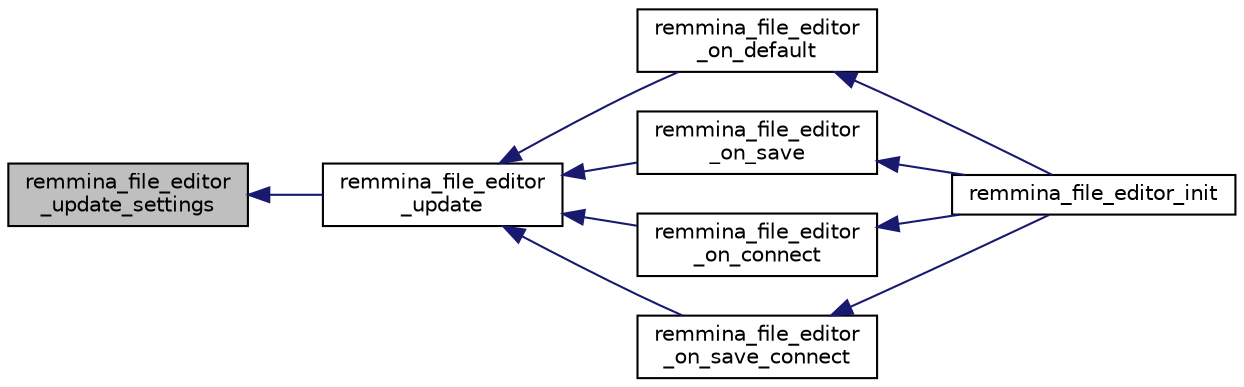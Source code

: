 digraph "remmina_file_editor_update_settings"
{
  edge [fontname="Helvetica",fontsize="10",labelfontname="Helvetica",labelfontsize="10"];
  node [fontname="Helvetica",fontsize="10",shape=record];
  rankdir="LR";
  Node3902 [label="remmina_file_editor\l_update_settings",height=0.2,width=0.4,color="black", fillcolor="grey75", style="filled", fontcolor="black"];
  Node3902 -> Node3903 [dir="back",color="midnightblue",fontsize="10",style="solid",fontname="Helvetica"];
  Node3903 [label="remmina_file_editor\l_update",height=0.2,width=0.4,color="black", fillcolor="white", style="filled",URL="$remmina__file__editor_8c.html#ab5583c8b2ff4cfa003d7bdc69cff0067"];
  Node3903 -> Node3904 [dir="back",color="midnightblue",fontsize="10",style="solid",fontname="Helvetica"];
  Node3904 [label="remmina_file_editor\l_on_default",height=0.2,width=0.4,color="black", fillcolor="white", style="filled",URL="$remmina__file__editor_8c.html#afcc5ee6fcd22686b716fbe595cb210a6"];
  Node3904 -> Node3905 [dir="back",color="midnightblue",fontsize="10",style="solid",fontname="Helvetica"];
  Node3905 [label="remmina_file_editor_init",height=0.2,width=0.4,color="black", fillcolor="white", style="filled",URL="$remmina__file__editor_8c.html#a9afd8d41c66f547320930eb331f3124d"];
  Node3903 -> Node3906 [dir="back",color="midnightblue",fontsize="10",style="solid",fontname="Helvetica"];
  Node3906 [label="remmina_file_editor\l_on_save",height=0.2,width=0.4,color="black", fillcolor="white", style="filled",URL="$remmina__file__editor_8c.html#ac2a5cf9cdcf640986e245eb04be9c4ad"];
  Node3906 -> Node3905 [dir="back",color="midnightblue",fontsize="10",style="solid",fontname="Helvetica"];
  Node3903 -> Node3907 [dir="back",color="midnightblue",fontsize="10",style="solid",fontname="Helvetica"];
  Node3907 [label="remmina_file_editor\l_on_connect",height=0.2,width=0.4,color="black", fillcolor="white", style="filled",URL="$remmina__file__editor_8c.html#a73b8581fd1fd77532b748d91a2951f25"];
  Node3907 -> Node3905 [dir="back",color="midnightblue",fontsize="10",style="solid",fontname="Helvetica"];
  Node3903 -> Node3908 [dir="back",color="midnightblue",fontsize="10",style="solid",fontname="Helvetica"];
  Node3908 [label="remmina_file_editor\l_on_save_connect",height=0.2,width=0.4,color="black", fillcolor="white", style="filled",URL="$remmina__file__editor_8c.html#a57224f3f69f04f398de563b71be6b18e"];
  Node3908 -> Node3905 [dir="back",color="midnightblue",fontsize="10",style="solid",fontname="Helvetica"];
}

